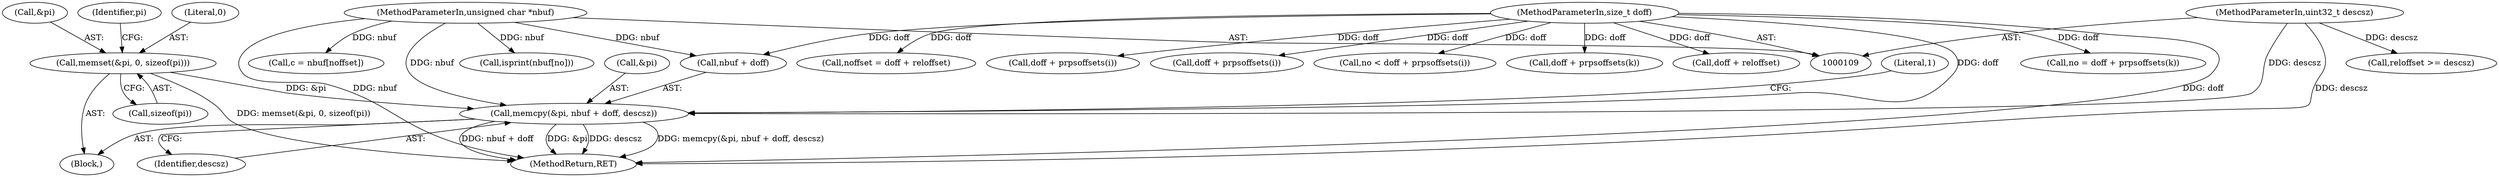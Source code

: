 digraph "0_file_a642587a9c9e2dd7feacdf513c3643ce26ad3c22@API" {
"1000251" [label="(Call,memcpy(&pi, nbuf + doff, descsz))"];
"1000245" [label="(Call,memset(&pi, 0, sizeof(pi)))"];
"1000111" [label="(MethodParameterIn,unsigned char *nbuf)"];
"1000117" [label="(MethodParameterIn,size_t doff)"];
"1000115" [label="(MethodParameterIn,uint32_t descsz)"];
"1000251" [label="(Call,memcpy(&pi, nbuf + doff, descsz))"];
"1000246" [label="(Call,&pi)"];
"1000401" [label="(Call,isprint(nbuf[no]))"];
"1000249" [label="(Call,sizeof(pi))"];
"1000245" [label="(Call,memset(&pi, 0, sizeof(pi)))"];
"1000111" [label="(MethodParameterIn,unsigned char *nbuf)"];
"1000331" [label="(Call,c = nbuf[noffset])"];
"1000115" [label="(MethodParameterIn,uint32_t descsz)"];
"1000257" [label="(Identifier,descsz)"];
"1000383" [label="(Call,no = doff + prpsoffsets(k))"];
"1000242" [label="(Block,)"];
"1000299" [label="(Call,noffset = doff + reloffset)"];
"1000254" [label="(Call,nbuf + doff)"];
"1000391" [label="(Call,doff + prpsoffsets(i))"];
"1000471" [label="(MethodReturn,RET)"];
"1000417" [label="(Call,doff + prpsoffsets(i))"];
"1000389" [label="(Call,no < doff + prpsoffsets(i))"];
"1000385" [label="(Call,doff + prpsoffsets(k))"];
"1000301" [label="(Call,doff + reloffset)"];
"1000327" [label="(Call,reloffset >= descsz)"];
"1000259" [label="(Literal,1)"];
"1000252" [label="(Call,&pi)"];
"1000253" [label="(Identifier,pi)"];
"1000117" [label="(MethodParameterIn,size_t doff)"];
"1000248" [label="(Literal,0)"];
"1000251" -> "1000242"  [label="AST: "];
"1000251" -> "1000257"  [label="CFG: "];
"1000252" -> "1000251"  [label="AST: "];
"1000254" -> "1000251"  [label="AST: "];
"1000257" -> "1000251"  [label="AST: "];
"1000259" -> "1000251"  [label="CFG: "];
"1000251" -> "1000471"  [label="DDG: memcpy(&pi, nbuf + doff, descsz)"];
"1000251" -> "1000471"  [label="DDG: nbuf + doff"];
"1000251" -> "1000471"  [label="DDG: &pi"];
"1000251" -> "1000471"  [label="DDG: descsz"];
"1000245" -> "1000251"  [label="DDG: &pi"];
"1000111" -> "1000251"  [label="DDG: nbuf"];
"1000117" -> "1000251"  [label="DDG: doff"];
"1000115" -> "1000251"  [label="DDG: descsz"];
"1000245" -> "1000242"  [label="AST: "];
"1000245" -> "1000249"  [label="CFG: "];
"1000246" -> "1000245"  [label="AST: "];
"1000248" -> "1000245"  [label="AST: "];
"1000249" -> "1000245"  [label="AST: "];
"1000253" -> "1000245"  [label="CFG: "];
"1000245" -> "1000471"  [label="DDG: memset(&pi, 0, sizeof(pi))"];
"1000111" -> "1000109"  [label="AST: "];
"1000111" -> "1000471"  [label="DDG: nbuf"];
"1000111" -> "1000254"  [label="DDG: nbuf"];
"1000111" -> "1000331"  [label="DDG: nbuf"];
"1000111" -> "1000401"  [label="DDG: nbuf"];
"1000117" -> "1000109"  [label="AST: "];
"1000117" -> "1000471"  [label="DDG: doff"];
"1000117" -> "1000254"  [label="DDG: doff"];
"1000117" -> "1000299"  [label="DDG: doff"];
"1000117" -> "1000301"  [label="DDG: doff"];
"1000117" -> "1000383"  [label="DDG: doff"];
"1000117" -> "1000385"  [label="DDG: doff"];
"1000117" -> "1000389"  [label="DDG: doff"];
"1000117" -> "1000391"  [label="DDG: doff"];
"1000117" -> "1000417"  [label="DDG: doff"];
"1000115" -> "1000109"  [label="AST: "];
"1000115" -> "1000471"  [label="DDG: descsz"];
"1000115" -> "1000327"  [label="DDG: descsz"];
}
